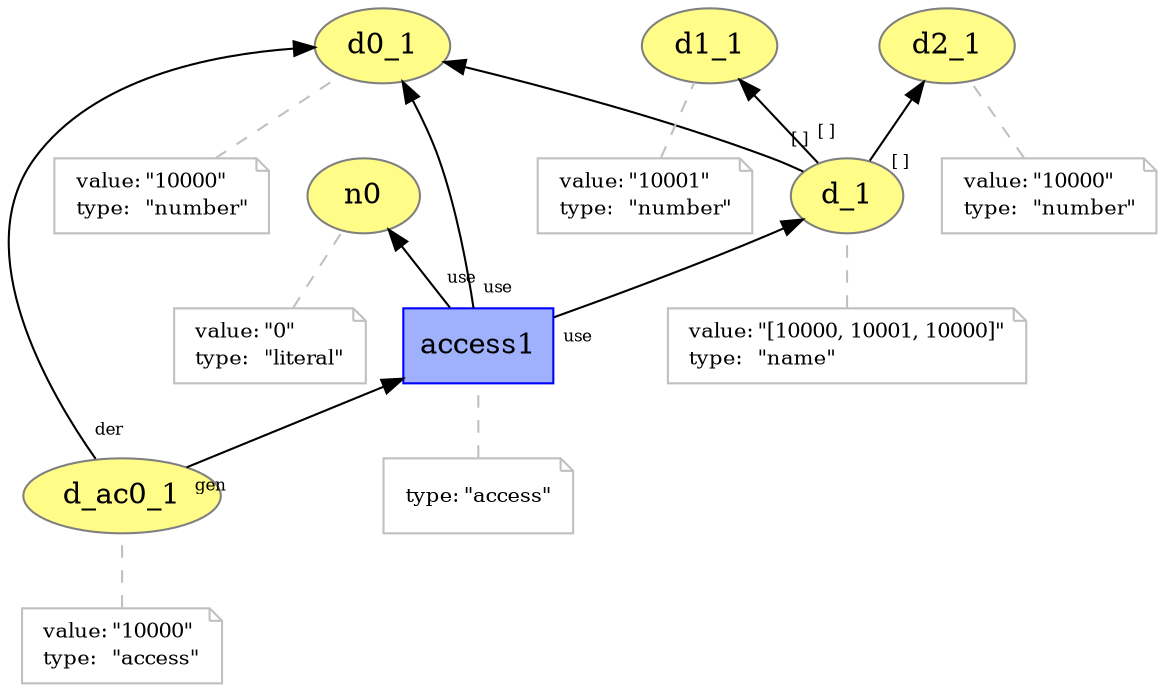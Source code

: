 digraph "PROV" { size="16,12"; rankdir="BT";
"http://example.org/d_1" [fillcolor="#FFFC87",color="#808080",style="filled",label="d_1",URL="http://example.org/d_1"]
"-attrs0" [color="gray",shape="note",fontsize="10",fontcolor="black",label=<<TABLE cellpadding="0" border="0">
	<TR>
	    <TD align="left">value:</TD>
	    <TD align="left">&quot;[10000, 10001, 10000]&quot;</TD>
	</TR>
	<TR>
	    <TD align="left">type:</TD>
	    <TD align="left">&quot;name&quot;</TD>
	</TR>
</TABLE>>]
"-attrs0" -> "http://example.org/d_1" [color="gray",style="dashed",arrowhead="none"]
"http://example.org/d0_1" [fillcolor="#FFFC87",color="#808080",style="filled",label="d0_1",URL="http://example.org/d0_1"]
"-attrs1" [color="gray",shape="note",fontsize="10",fontcolor="black",label=<<TABLE cellpadding="0" border="0">
	<TR>
	    <TD align="left">value:</TD>
	    <TD align="left">&quot;10000&quot;</TD>
	</TR>
	<TR>
	    <TD align="left">type:</TD>
	    <TD align="left">&quot;number&quot;</TD>
	</TR>
</TABLE>>]
"-attrs1" -> "http://example.org/d0_1" [color="gray",style="dashed",arrowhead="none"]
"http://example.org/d1_1" [fillcolor="#FFFC87",color="#808080",style="filled",label="d1_1",URL="http://example.org/d1_1"]
"-attrs2" [color="gray",shape="note",fontsize="10",fontcolor="black",label=<<TABLE cellpadding="0" border="0">
	<TR>
	    <TD align="left">value:</TD>
	    <TD align="left">&quot;10001&quot;</TD>
	</TR>
	<TR>
	    <TD align="left">type:</TD>
	    <TD align="left">&quot;number&quot;</TD>
	</TR>
</TABLE>>]
"-attrs2" -> "http://example.org/d1_1" [color="gray",style="dashed",arrowhead="none"]
"http://example.org/d2_1" [fillcolor="#FFFC87",color="#808080",style="filled",label="d2_1",URL="http://example.org/d2_1"]
"-attrs3" [color="gray",shape="note",fontsize="10",fontcolor="black",label=<<TABLE cellpadding="0" border="0">
	<TR>
	    <TD align="left">value:</TD>
	    <TD align="left">&quot;10000&quot;</TD>
	</TR>
	<TR>
	    <TD align="left">type:</TD>
	    <TD align="left">&quot;number&quot;</TD>
	</TR>
</TABLE>>]
"-attrs3" -> "http://example.org/d2_1" [color="gray",style="dashed",arrowhead="none"]
"http://example.org/d_1" -> "http://example.org/d0_1" [labelfontsize="8",labeldistance="1.5",labelangle="60.0",rotation="20",taillabel="[ ]"]
"http://example.org/d_1" -> "http://example.org/d1_1" [labelfontsize="8",labeldistance="1.5",labelangle="60.0",rotation="20",taillabel="[ ]"]
"http://example.org/d_1" -> "http://example.org/d2_1" [labelfontsize="8",labeldistance="1.5",labelangle="60.0",rotation="20",taillabel="[ ]"]
"http://example.org/n0" [fillcolor="#FFFC87",color="#808080",style="filled",label="n0",URL="http://example.org/n0"]
"-attrs4" [color="gray",shape="note",fontsize="10",fontcolor="black",label=<<TABLE cellpadding="0" border="0">
	<TR>
	    <TD align="left">value:</TD>
	    <TD align="left">&quot;0&quot;</TD>
	</TR>
	<TR>
	    <TD align="left">type:</TD>
	    <TD align="left">&quot;literal&quot;</TD>
	</TR>
</TABLE>>]
"-attrs4" -> "http://example.org/n0" [color="gray",style="dashed",arrowhead="none"]
"http://example.org/d_ac0_1" [fillcolor="#FFFC87",color="#808080",style="filled",label="d_ac0_1",URL="http://example.org/d_ac0_1"]
"-attrs5" [color="gray",shape="note",fontsize="10",fontcolor="black",label=<<TABLE cellpadding="0" border="0">
	<TR>
	    <TD align="left">value:</TD>
	    <TD align="left">&quot;10000&quot;</TD>
	</TR>
	<TR>
	    <TD align="left">type:</TD>
	    <TD align="left">&quot;access&quot;</TD>
	</TR>
</TABLE>>]
"-attrs5" -> "http://example.org/d_ac0_1" [color="gray",style="dashed",arrowhead="none"]
"http://example.org/access1" [fillcolor="#9FB1FC",color="#0000FF",shape="polygon",sides="4",style="filled",label="access1",URL="http://example.org/access1"]
"-attrs6" [color="gray",shape="note",fontsize="10",fontcolor="black",label=<<TABLE cellpadding="0" border="0">
	<TR>
	    <TD align="left">type:</TD>
	    <TD align="left">&quot;access&quot;</TD>
	</TR>
</TABLE>>]
"-attrs6" -> "http://example.org/access1" [color="gray",style="dashed",arrowhead="none"]
"http://example.org/access1" -> "http://example.org/d_1" [labelfontsize="8",labeldistance="1.5",labelangle="60.0",rotation="20",taillabel="use"]
"http://example.org/access1" -> "http://example.org/n0" [labelfontsize="8",labeldistance="1.5",labelangle="60.0",rotation="20",taillabel="use"]
"http://example.org/access1" -> "http://example.org/d0_1" [labelfontsize="8",labeldistance="1.5",labelangle="60.0",rotation="20",taillabel="use"]
"http://example.org/d_ac0_1" -> "http://example.org/access1" [labelfontsize="8",labeldistance="1.5",labelangle="60.0",rotation="20",taillabel="gen"]
"http://example.org/d_ac0_1" -> "http://example.org/d0_1" [labelfontsize="8",labeldistance="1.5",labelangle="60.0",rotation="20",taillabel="der"]
}